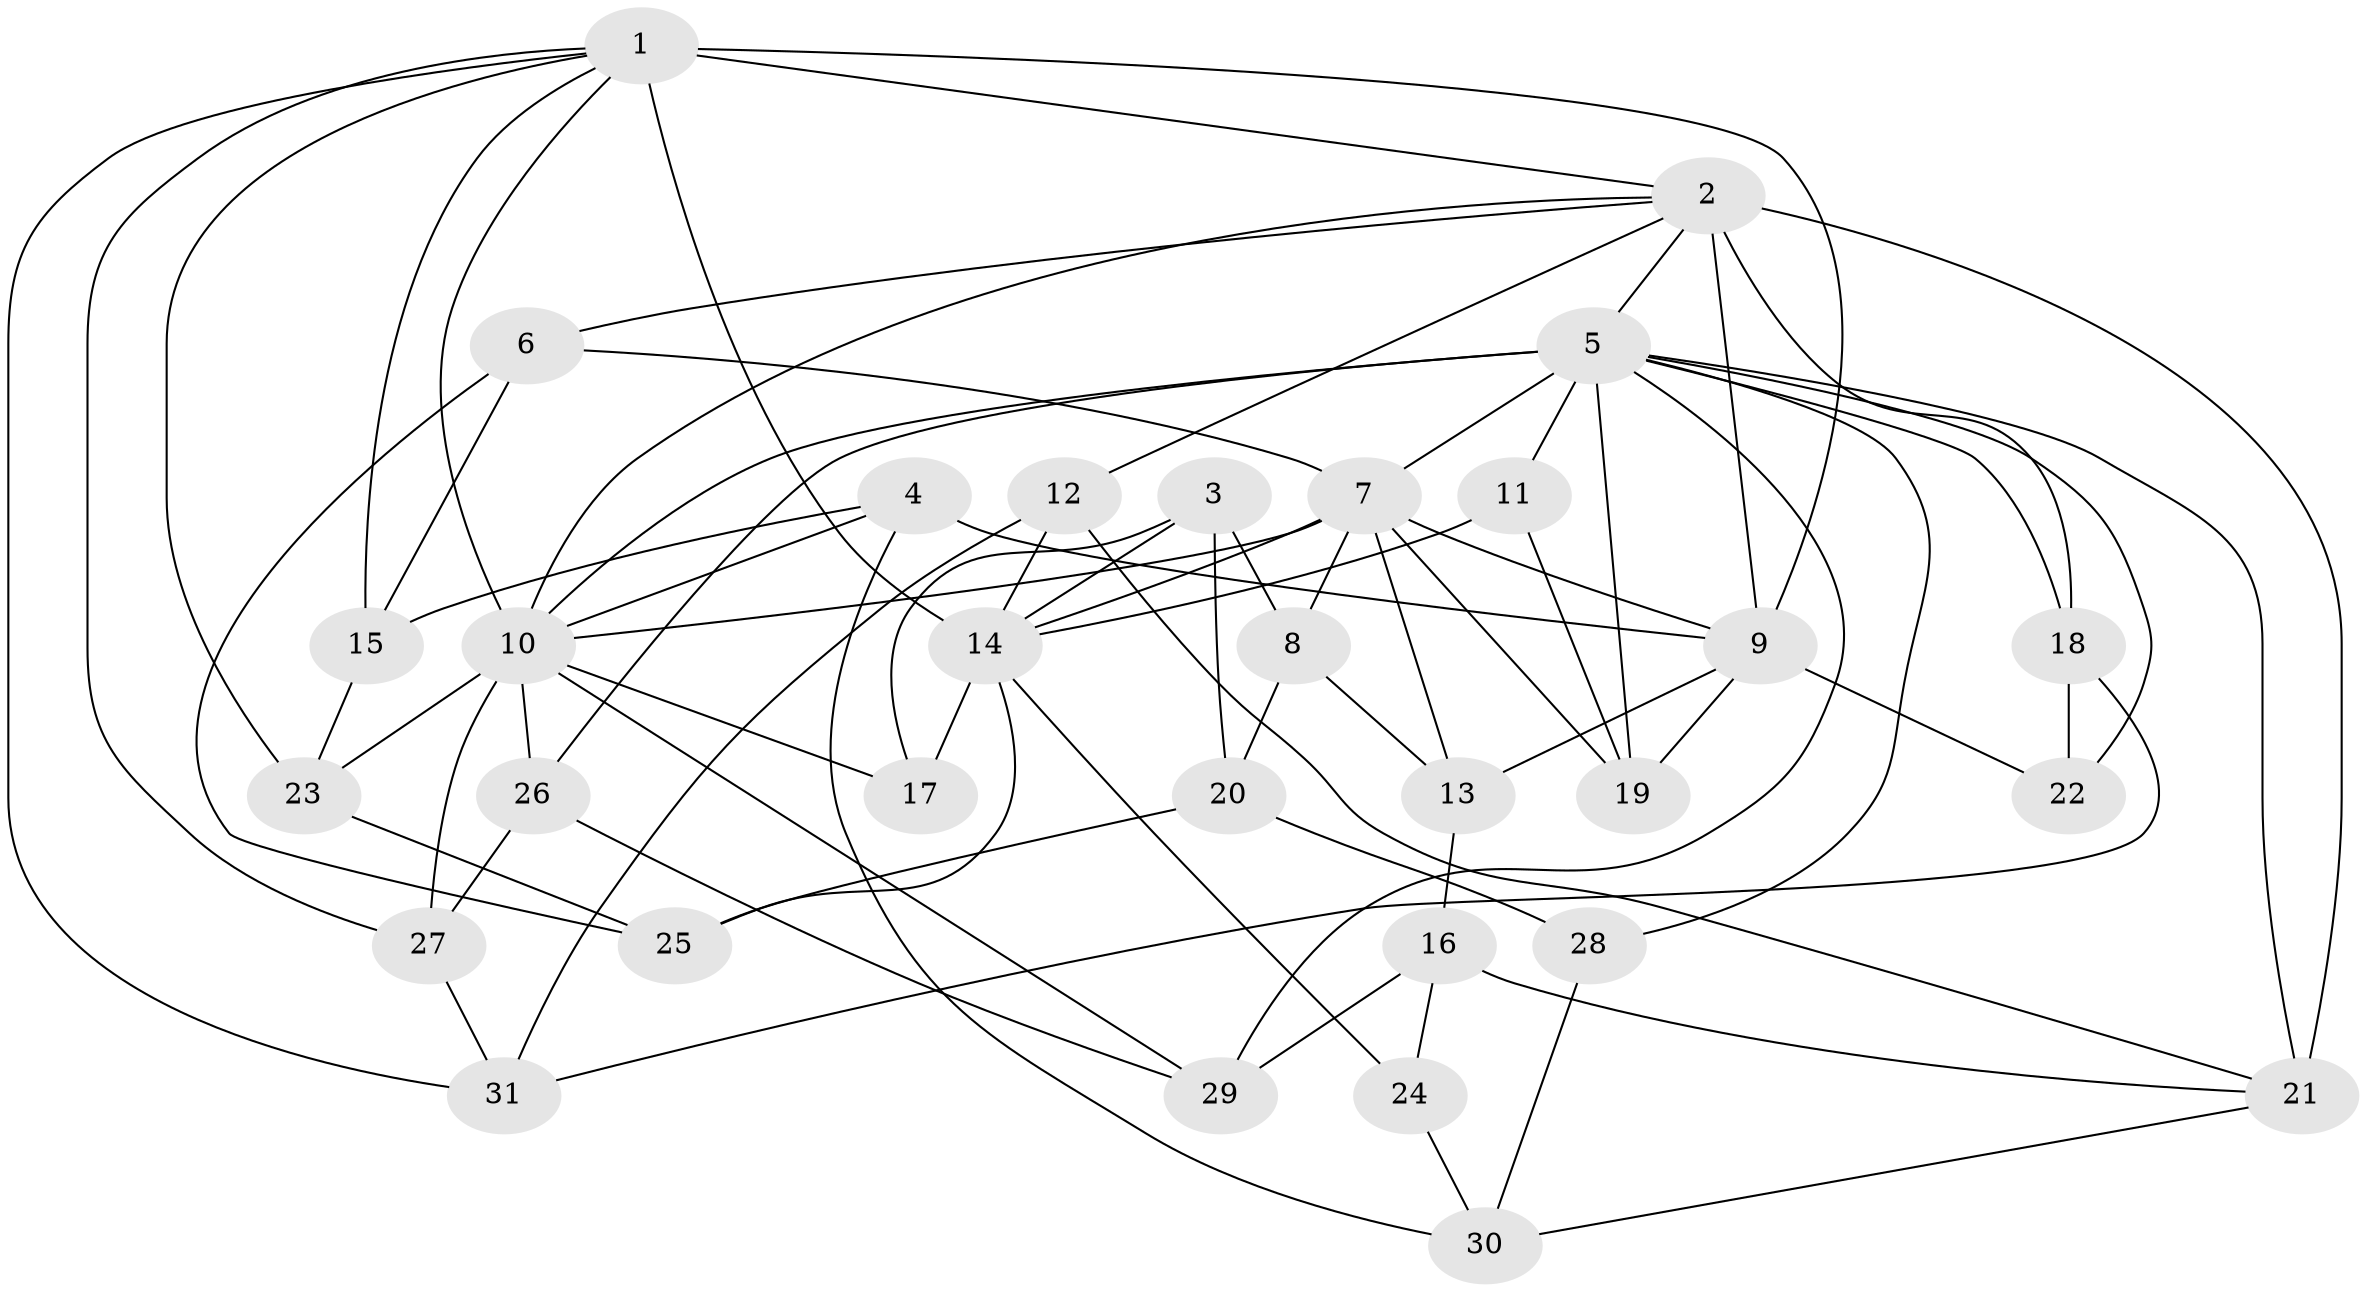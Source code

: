 // original degree distribution, {4: 1.0}
// Generated by graph-tools (version 1.1) at 2025/37/03/09/25 02:37:49]
// undirected, 31 vertices, 76 edges
graph export_dot {
graph [start="1"]
  node [color=gray90,style=filled];
  1;
  2;
  3;
  4;
  5;
  6;
  7;
  8;
  9;
  10;
  11;
  12;
  13;
  14;
  15;
  16;
  17;
  18;
  19;
  20;
  21;
  22;
  23;
  24;
  25;
  26;
  27;
  28;
  29;
  30;
  31;
  1 -- 2 [weight=1.0];
  1 -- 9 [weight=4.0];
  1 -- 10 [weight=1.0];
  1 -- 14 [weight=2.0];
  1 -- 15 [weight=1.0];
  1 -- 23 [weight=1.0];
  1 -- 27 [weight=1.0];
  1 -- 31 [weight=1.0];
  2 -- 5 [weight=1.0];
  2 -- 6 [weight=1.0];
  2 -- 9 [weight=2.0];
  2 -- 10 [weight=1.0];
  2 -- 12 [weight=1.0];
  2 -- 18 [weight=1.0];
  2 -- 21 [weight=4.0];
  3 -- 8 [weight=1.0];
  3 -- 14 [weight=1.0];
  3 -- 17 [weight=1.0];
  3 -- 20 [weight=1.0];
  4 -- 9 [weight=1.0];
  4 -- 10 [weight=1.0];
  4 -- 15 [weight=1.0];
  4 -- 30 [weight=1.0];
  5 -- 7 [weight=1.0];
  5 -- 10 [weight=1.0];
  5 -- 11 [weight=1.0];
  5 -- 18 [weight=1.0];
  5 -- 19 [weight=1.0];
  5 -- 21 [weight=1.0];
  5 -- 22 [weight=1.0];
  5 -- 26 [weight=1.0];
  5 -- 28 [weight=2.0];
  5 -- 29 [weight=1.0];
  6 -- 7 [weight=1.0];
  6 -- 15 [weight=1.0];
  6 -- 25 [weight=1.0];
  7 -- 8 [weight=1.0];
  7 -- 9 [weight=1.0];
  7 -- 10 [weight=1.0];
  7 -- 13 [weight=1.0];
  7 -- 14 [weight=1.0];
  7 -- 19 [weight=1.0];
  8 -- 13 [weight=1.0];
  8 -- 20 [weight=1.0];
  9 -- 13 [weight=1.0];
  9 -- 19 [weight=1.0];
  9 -- 22 [weight=2.0];
  10 -- 17 [weight=1.0];
  10 -- 23 [weight=1.0];
  10 -- 26 [weight=1.0];
  10 -- 27 [weight=1.0];
  10 -- 29 [weight=1.0];
  11 -- 14 [weight=2.0];
  11 -- 19 [weight=1.0];
  12 -- 14 [weight=1.0];
  12 -- 21 [weight=1.0];
  12 -- 31 [weight=1.0];
  13 -- 16 [weight=1.0];
  14 -- 17 [weight=2.0];
  14 -- 24 [weight=2.0];
  14 -- 25 [weight=1.0];
  15 -- 23 [weight=1.0];
  16 -- 21 [weight=1.0];
  16 -- 24 [weight=1.0];
  16 -- 29 [weight=1.0];
  18 -- 22 [weight=1.0];
  18 -- 31 [weight=1.0];
  20 -- 25 [weight=1.0];
  20 -- 28 [weight=1.0];
  21 -- 30 [weight=1.0];
  23 -- 25 [weight=1.0];
  24 -- 30 [weight=1.0];
  26 -- 27 [weight=1.0];
  26 -- 29 [weight=1.0];
  27 -- 31 [weight=1.0];
  28 -- 30 [weight=1.0];
}
